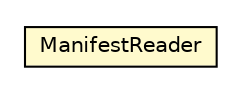 #!/usr/local/bin/dot
#
# Class diagram 
# Generated by UMLGraph version R5_6-24-gf6e263 (http://www.umlgraph.org/)
#

digraph G {
	edge [fontname="Helvetica",fontsize=10,labelfontname="Helvetica",labelfontsize=10];
	node [fontname="Helvetica",fontsize=10,shape=plaintext];
	nodesep=0.25;
	ranksep=0.5;
	// org.universAAL.support.maven.manifest.ManifestReader
	c3237 [label=<<table title="org.universAAL.support.maven.manifest.ManifestReader" border="0" cellborder="1" cellspacing="0" cellpadding="2" port="p" bgcolor="lemonChiffon" href="./ManifestReader.html">
		<tr><td><table border="0" cellspacing="0" cellpadding="1">
<tr><td align="center" balign="center"> ManifestReader </td></tr>
		</table></td></tr>
		</table>>, URL="./ManifestReader.html", fontname="Helvetica", fontcolor="black", fontsize=10.0];
}

